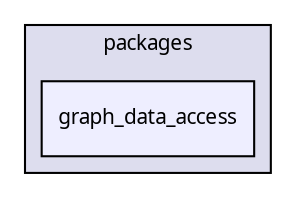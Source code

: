 digraph "packages/graph/packages/graph_data/packages/graph_data_access/" {
  compound=true
  node [ fontsize="10", fontname="FreeSans.ttf"];
  edge [ labelfontsize="10", labelfontname="FreeSans.ttf"];
  subgraph clusterdir_30c1d2fe0a3e23b90a7ad4351fc42f24 {
    graph [ bgcolor="#ddddee", pencolor="black", label="packages" fontname="FreeSans.ttf", fontsize="10", URL="dir_30c1d2fe0a3e23b90a7ad4351fc42f24.html"]
  dir_1cff36a3f37dbed02391f6845c449f75 [shape=box, label="graph_data_access", style="filled", fillcolor="#eeeeff", pencolor="black", URL="dir_1cff36a3f37dbed02391f6845c449f75.html"];
  }
}
